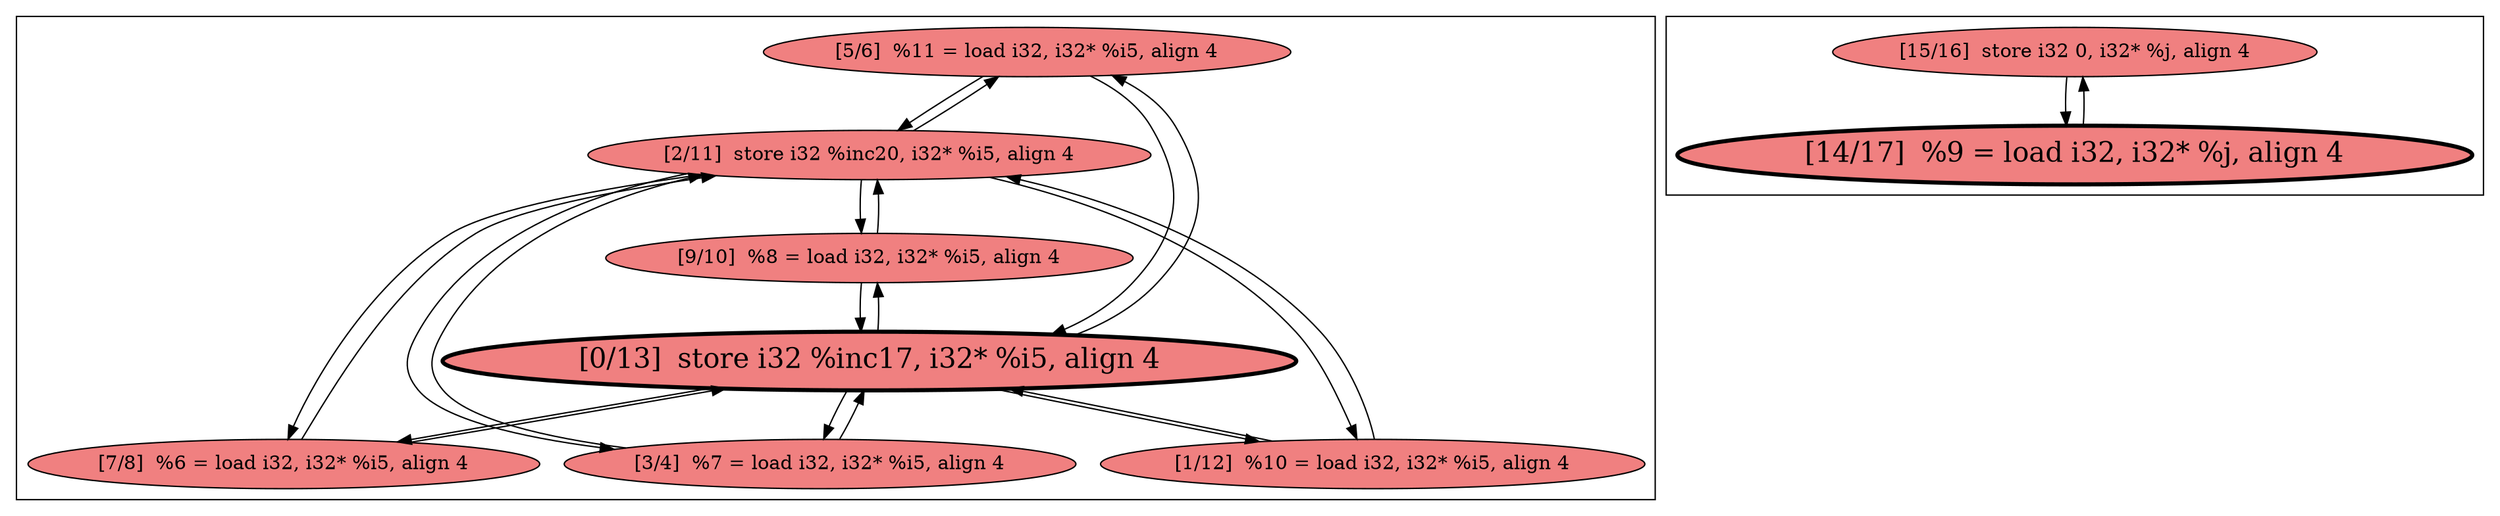 
digraph G {



node503->node502 [ ]
node503->node500 [ ]
node500->node503 [ ]
node502->node501 [ ]
node506->node500 [ ]
node500->node501 [ ]
node502->node504 [ ]
node506->node502 [ ]
node502->node506 [ ]
node505->node502 [ ]
node500->node506 [ ]
node502->node505 [ ]
node501->node500 [ ]
node504->node500 [ ]
node505->node500 [ ]
node501->node502 [ ]
node507->node508 [ ]
node502->node503 [ ]
node504->node502 [ ]
node500->node505 [ ]
node500->node504 [ ]
node508->node507 [ ]


subgraph cluster1 {


node508 [penwidth=3.0,fontsize=20,fillcolor=lightcoral,label="[14/17]  %9 = load i32, i32* %j, align 4",shape=ellipse,style=filled ]
node507 [fillcolor=lightcoral,label="[15/16]  store i32 0, i32* %j, align 4",shape=ellipse,style=filled ]



}

subgraph cluster0 {


node501 [fillcolor=lightcoral,label="[1/12]  %10 = load i32, i32* %i5, align 4",shape=ellipse,style=filled ]
node503 [fillcolor=lightcoral,label="[5/6]  %11 = load i32, i32* %i5, align 4",shape=ellipse,style=filled ]
node500 [penwidth=3.0,fontsize=20,fillcolor=lightcoral,label="[0/13]  store i32 %inc17, i32* %i5, align 4",shape=ellipse,style=filled ]
node502 [fillcolor=lightcoral,label="[2/11]  store i32 %inc20, i32* %i5, align 4",shape=ellipse,style=filled ]
node504 [fillcolor=lightcoral,label="[3/4]  %7 = load i32, i32* %i5, align 4",shape=ellipse,style=filled ]
node506 [fillcolor=lightcoral,label="[7/8]  %6 = load i32, i32* %i5, align 4",shape=ellipse,style=filled ]
node505 [fillcolor=lightcoral,label="[9/10]  %8 = load i32, i32* %i5, align 4",shape=ellipse,style=filled ]



}

}
